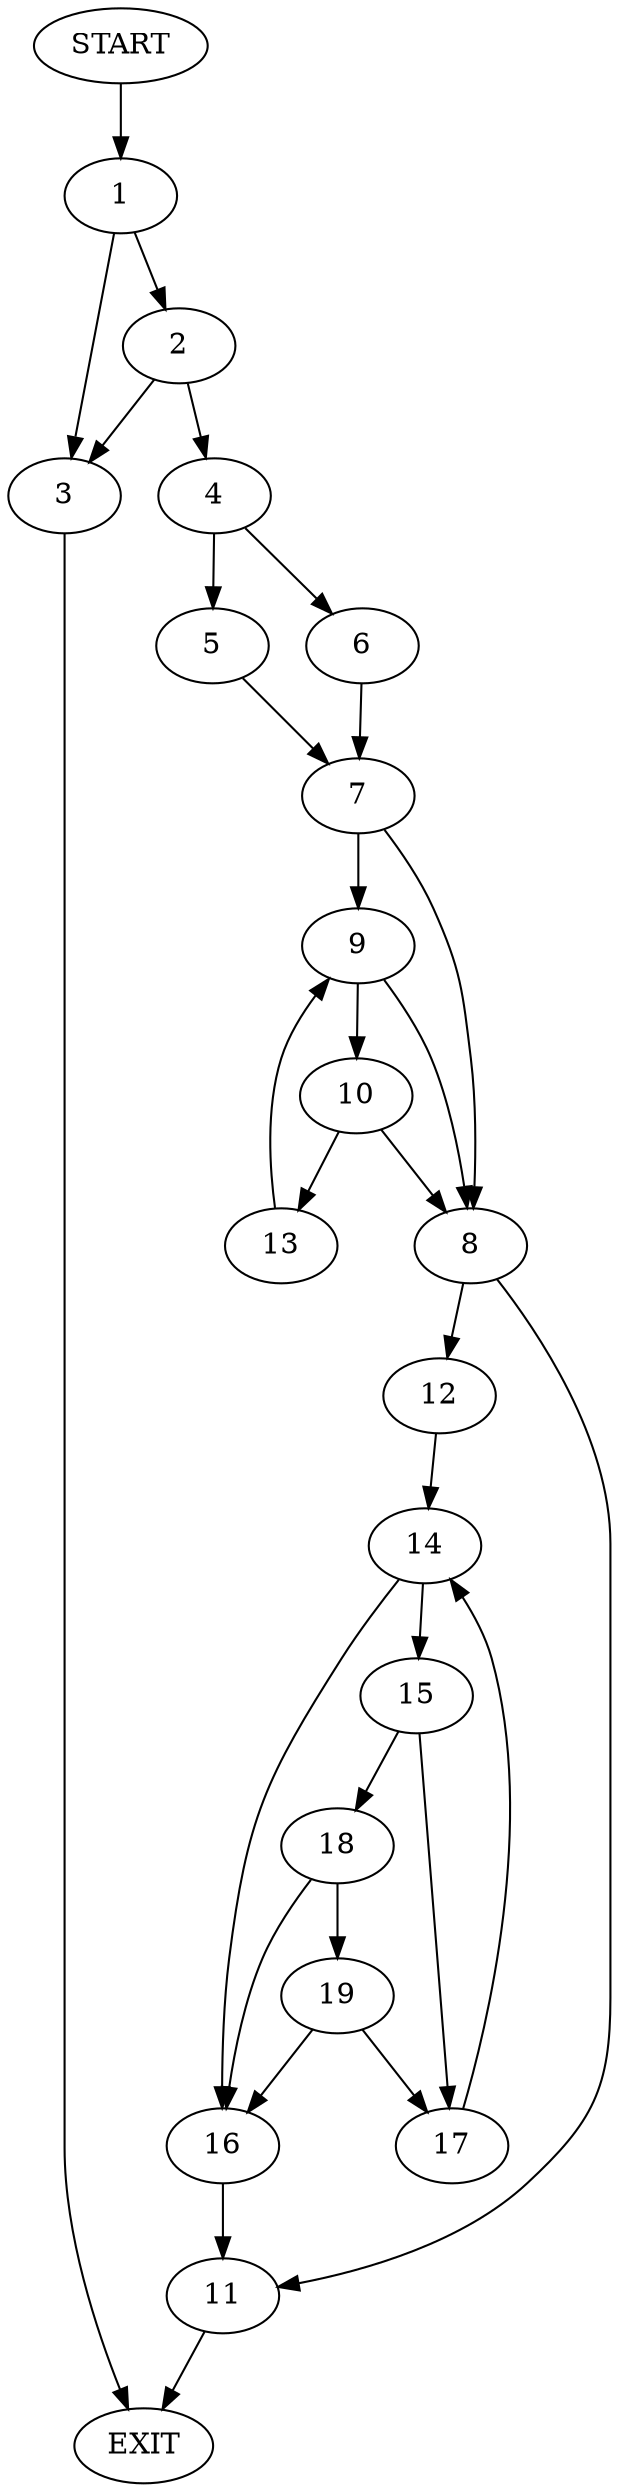 digraph {
0 [label="START"]
20 [label="EXIT"]
0 -> 1
1 -> 2
1 -> 3
2 -> 4
2 -> 3
3 -> 20
4 -> 5
4 -> 6
5 -> 7
6 -> 7
7 -> 8
7 -> 9
9 -> 8
9 -> 10
8 -> 11
8 -> 12
10 -> 8
10 -> 13
13 -> 9
11 -> 20
12 -> 14
14 -> 15
14 -> 16
15 -> 17
15 -> 18
16 -> 11
17 -> 14
18 -> 16
18 -> 19
19 -> 16
19 -> 17
}
